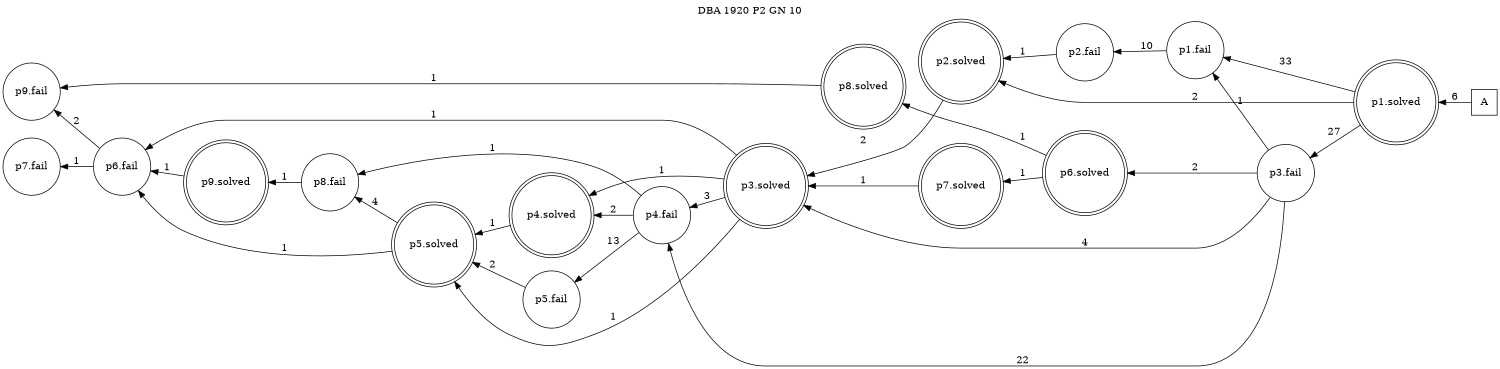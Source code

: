 digraph DBA_1920_P2_GN_10_GOOD {
labelloc="tl"
label= " DBA 1920 P2 GN 10 "
rankdir="RL";
graph [ size=" 10 , 10 !"]

"A" [shape="square" label="A"]
"p1.solved" [shape="doublecircle" label="p1.solved"]
"p1.fail" [shape="circle" label="p1.fail"]
"p2.fail" [shape="circle" label="p2.fail"]
"p3.fail" [shape="circle" label="p3.fail"]
"p2.solved" [shape="doublecircle" label="p2.solved"]
"p4.fail" [shape="circle" label="p4.fail"]
"p5.fail" [shape="circle" label="p5.fail"]
"p5.solved" [shape="doublecircle" label="p5.solved"]
"p3.solved" [shape="doublecircle" label="p3.solved"]
"p6.fail" [shape="circle" label="p6.fail"]
"p7.fail" [shape="circle" label="p7.fail"]
"p4.solved" [shape="doublecircle" label="p4.solved"]
"p6.solved" [shape="doublecircle" label="p6.solved"]
"p7.solved" [shape="doublecircle" label="p7.solved"]
"p8.fail" [shape="circle" label="p8.fail"]
"p9.solved" [shape="doublecircle" label="p9.solved"]
"p9.fail" [shape="circle" label="p9.fail"]
"p8.solved" [shape="doublecircle" label="p8.solved"]
"A" -> "p1.solved" [ label=6]
"p1.solved" -> "p1.fail" [ label=33]
"p1.solved" -> "p3.fail" [ label=27]
"p1.solved" -> "p2.solved" [ label=2]
"p1.fail" -> "p2.fail" [ label=10]
"p2.fail" -> "p2.solved" [ label=1]
"p3.fail" -> "p1.fail" [ label=1]
"p3.fail" -> "p4.fail" [ label=22]
"p3.fail" -> "p3.solved" [ label=4]
"p3.fail" -> "p6.solved" [ label=2]
"p2.solved" -> "p3.solved" [ label=2]
"p4.fail" -> "p5.fail" [ label=13]
"p4.fail" -> "p4.solved" [ label=2]
"p4.fail" -> "p8.fail" [ label=1]
"p5.fail" -> "p5.solved" [ label=2]
"p5.solved" -> "p6.fail" [ label=1]
"p5.solved" -> "p8.fail" [ label=4]
"p3.solved" -> "p4.fail" [ label=3]
"p3.solved" -> "p5.solved" [ label=1]
"p3.solved" -> "p6.fail" [ label=1]
"p3.solved" -> "p4.solved" [ label=1]
"p6.fail" -> "p7.fail" [ label=1]
"p6.fail" -> "p9.fail" [ label=2]
"p4.solved" -> "p5.solved" [ label=1]
"p6.solved" -> "p7.solved" [ label=1]
"p6.solved" -> "p8.solved" [ label=1]
"p7.solved" -> "p3.solved" [ label=1]
"p8.fail" -> "p9.solved" [ label=1]
"p9.solved" -> "p6.fail" [ label=1]
"p8.solved" -> "p9.fail" [ label=1]
}
